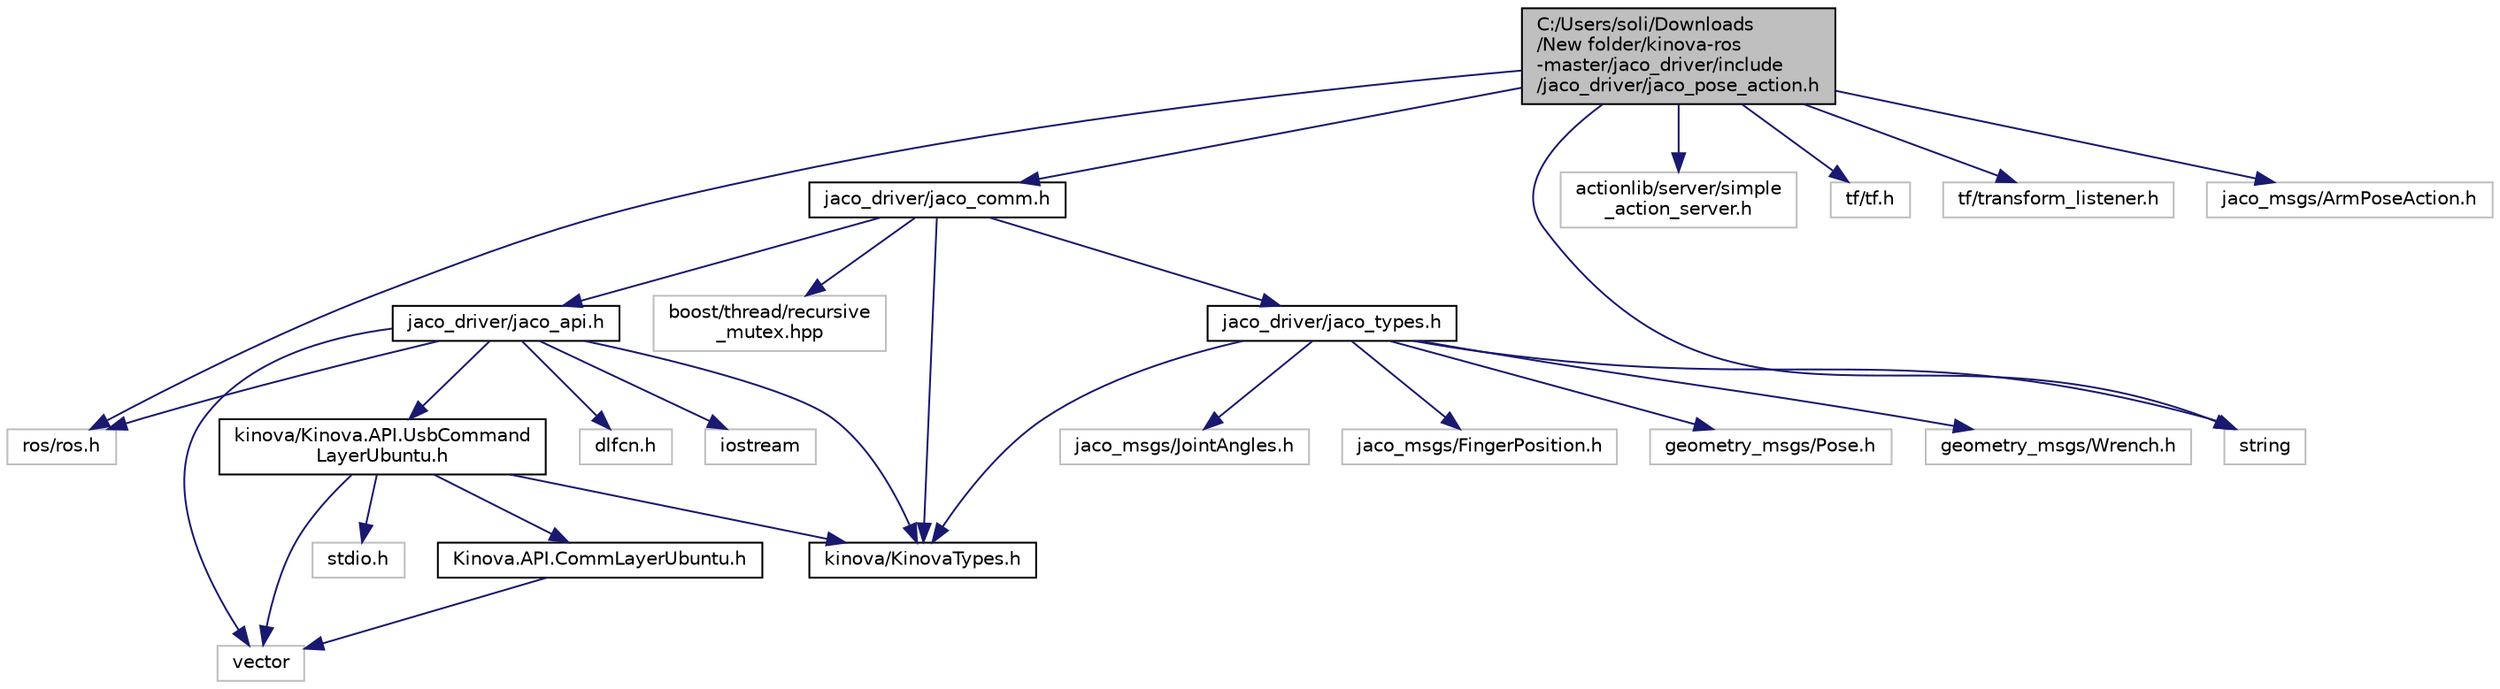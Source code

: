digraph "C:/Users/soli/Downloads/New folder/kinova-ros-master/jaco_driver/include/jaco_driver/jaco_pose_action.h"
{
  edge [fontname="Helvetica",fontsize="10",labelfontname="Helvetica",labelfontsize="10"];
  node [fontname="Helvetica",fontsize="10",shape=record];
  Node1 [label="C:/Users/soli/Downloads\l/New folder/kinova-ros\l-master/jaco_driver/include\l/jaco_driver/jaco_pose_action.h",height=0.2,width=0.4,color="black", fillcolor="grey75", style="filled", fontcolor="black"];
  Node1 -> Node2 [color="midnightblue",fontsize="10",style="solid"];
  Node2 [label="ros/ros.h",height=0.2,width=0.4,color="grey75", fillcolor="white", style="filled"];
  Node1 -> Node3 [color="midnightblue",fontsize="10",style="solid"];
  Node3 [label="actionlib/server/simple\l_action_server.h",height=0.2,width=0.4,color="grey75", fillcolor="white", style="filled"];
  Node1 -> Node4 [color="midnightblue",fontsize="10",style="solid"];
  Node4 [label="tf/tf.h",height=0.2,width=0.4,color="grey75", fillcolor="white", style="filled"];
  Node1 -> Node5 [color="midnightblue",fontsize="10",style="solid"];
  Node5 [label="tf/transform_listener.h",height=0.2,width=0.4,color="grey75", fillcolor="white", style="filled"];
  Node1 -> Node6 [color="midnightblue",fontsize="10",style="solid"];
  Node6 [label="jaco_msgs/ArmPoseAction.h",height=0.2,width=0.4,color="grey75", fillcolor="white", style="filled"];
  Node1 -> Node7 [color="midnightblue",fontsize="10",style="solid"];
  Node7 [label="string",height=0.2,width=0.4,color="grey75", fillcolor="white", style="filled"];
  Node1 -> Node8 [color="midnightblue",fontsize="10",style="solid"];
  Node8 [label="jaco_driver/jaco_comm.h",height=0.2,width=0.4,color="black", fillcolor="white", style="filled",URL="$jaco__comm_8h.html"];
  Node8 -> Node9 [color="midnightblue",fontsize="10",style="solid"];
  Node9 [label="boost/thread/recursive\l_mutex.hpp",height=0.2,width=0.4,color="grey75", fillcolor="white", style="filled"];
  Node8 -> Node10 [color="midnightblue",fontsize="10",style="solid"];
  Node10 [label="kinova/KinovaTypes.h",height=0.2,width=0.4,color="black", fillcolor="white", style="filled",URL="$_kinova_types_8h.html",tooltip="This file contains all data structures and all data type(enum and typedef) that you&#39;ll need to use th..."];
  Node8 -> Node11 [color="midnightblue",fontsize="10",style="solid"];
  Node11 [label="jaco_driver/jaco_types.h",height=0.2,width=0.4,color="black", fillcolor="white", style="filled",URL="$jaco__types_8h.html"];
  Node11 -> Node10 [color="midnightblue",fontsize="10",style="solid"];
  Node11 -> Node12 [color="midnightblue",fontsize="10",style="solid"];
  Node12 [label="geometry_msgs/Pose.h",height=0.2,width=0.4,color="grey75", fillcolor="white", style="filled"];
  Node11 -> Node13 [color="midnightblue",fontsize="10",style="solid"];
  Node13 [label="geometry_msgs/Wrench.h",height=0.2,width=0.4,color="grey75", fillcolor="white", style="filled"];
  Node11 -> Node14 [color="midnightblue",fontsize="10",style="solid"];
  Node14 [label="jaco_msgs/JointAngles.h",height=0.2,width=0.4,color="grey75", fillcolor="white", style="filled"];
  Node11 -> Node15 [color="midnightblue",fontsize="10",style="solid"];
  Node15 [label="jaco_msgs/FingerPosition.h",height=0.2,width=0.4,color="grey75", fillcolor="white", style="filled"];
  Node11 -> Node7 [color="midnightblue",fontsize="10",style="solid"];
  Node8 -> Node16 [color="midnightblue",fontsize="10",style="solid"];
  Node16 [label="jaco_driver/jaco_api.h",height=0.2,width=0.4,color="black", fillcolor="white", style="filled",URL="$jaco__api_8h.html"];
  Node16 -> Node17 [color="midnightblue",fontsize="10",style="solid"];
  Node17 [label="dlfcn.h",height=0.2,width=0.4,color="grey75", fillcolor="white", style="filled"];
  Node16 -> Node2 [color="midnightblue",fontsize="10",style="solid"];
  Node16 -> Node18 [color="midnightblue",fontsize="10",style="solid"];
  Node18 [label="iostream",height=0.2,width=0.4,color="grey75", fillcolor="white", style="filled"];
  Node16 -> Node19 [color="midnightblue",fontsize="10",style="solid"];
  Node19 [label="vector",height=0.2,width=0.4,color="grey75", fillcolor="white", style="filled"];
  Node16 -> Node20 [color="midnightblue",fontsize="10",style="solid"];
  Node20 [label="kinova/Kinova.API.UsbCommand\lLayerUbuntu.h",height=0.2,width=0.4,color="black", fillcolor="white", style="filled",URL="$_kinova_8_a_p_i_8_usb_command_layer_ubuntu_8h.html",tooltip="This file contains header of all available functions of this API. "];
  Node20 -> Node19 [color="midnightblue",fontsize="10",style="solid"];
  Node20 -> Node10 [color="midnightblue",fontsize="10",style="solid"];
  Node20 -> Node21 [color="midnightblue",fontsize="10",style="solid"];
  Node21 [label="Kinova.API.CommLayerUbuntu.h",height=0.2,width=0.4,color="black", fillcolor="white", style="filled",URL="$_kinova_8_a_p_i_8_comm_layer_ubuntu_8h.html"];
  Node21 -> Node19 [color="midnightblue",fontsize="10",style="solid"];
  Node20 -> Node22 [color="midnightblue",fontsize="10",style="solid"];
  Node22 [label="stdio.h",height=0.2,width=0.4,color="grey75", fillcolor="white", style="filled"];
  Node16 -> Node10 [color="midnightblue",fontsize="10",style="solid"];
}
